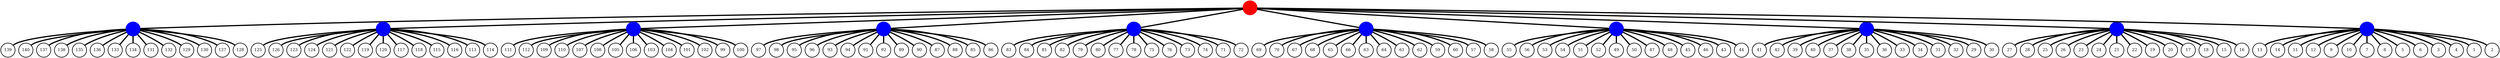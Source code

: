 graph Ptree {
x1 [label="" shape=point color=red fixedsize=true width=1 height=1 fontsize=20 penwidth=3];
x1x1 [label="" shape=point color=blue fixedsize=true width=1 height=1 fontsize=20 penwidth=3];
x1 -- x1x1 [color=black penwidth=6];
x1x1x1 [label="139" shape=circle color=black fixedsize=true width=1 height=1 fontsize=20 penwidth=3];
x1x1 -- x1x1x1 [color=black penwidth=6];
x1x1x2 [label="140" shape=circle color=black fixedsize=true width=1 height=1 fontsize=20 penwidth=3];
x1x1 -- x1x1x2 [color=black penwidth=6];
x1x1x3 [label="137" shape=circle color=black fixedsize=true width=1 height=1 fontsize=20 penwidth=3];
x1x1 -- x1x1x3 [color=black penwidth=6];
x1x1x4 [label="138" shape=circle color=black fixedsize=true width=1 height=1 fontsize=20 penwidth=3];
x1x1 -- x1x1x4 [color=black penwidth=6];
x1x1x5 [label="135" shape=circle color=black fixedsize=true width=1 height=1 fontsize=20 penwidth=3];
x1x1 -- x1x1x5 [color=black penwidth=6];
x1x1x6 [label="136" shape=circle color=black fixedsize=true width=1 height=1 fontsize=20 penwidth=3];
x1x1 -- x1x1x6 [color=black penwidth=6];
x1x1x7 [label="133" shape=circle color=black fixedsize=true width=1 height=1 fontsize=20 penwidth=3];
x1x1 -- x1x1x7 [color=black penwidth=6];
x1x1x8 [label="134" shape=circle color=black fixedsize=true width=1 height=1 fontsize=20 penwidth=3];
x1x1 -- x1x1x8 [color=black penwidth=6];
x1x1x9 [label="131" shape=circle color=black fixedsize=true width=1 height=1 fontsize=20 penwidth=3];
x1x1 -- x1x1x9 [color=black penwidth=6];
x1x1x10 [label="132" shape=circle color=black fixedsize=true width=1 height=1 fontsize=20 penwidth=3];
x1x1 -- x1x1x10 [color=black penwidth=6];
x1x1x11 [label="129" shape=circle color=black fixedsize=true width=1 height=1 fontsize=20 penwidth=3];
x1x1 -- x1x1x11 [color=black penwidth=6];
x1x1x12 [label="130" shape=circle color=black fixedsize=true width=1 height=1 fontsize=20 penwidth=3];
x1x1 -- x1x1x12 [color=black penwidth=6];
x1x1x13 [label="127" shape=circle color=black fixedsize=true width=1 height=1 fontsize=20 penwidth=3];
x1x1 -- x1x1x13 [color=black penwidth=6];
x1x1x14 [label="128" shape=circle color=black fixedsize=true width=1 height=1 fontsize=20 penwidth=3];
x1x1 -- x1x1x14 [color=black penwidth=6];
x1x2 [label="" shape=point color=blue fixedsize=true width=1 height=1 fontsize=20 penwidth=3];
x1 -- x1x2 [color=black penwidth=6];
x1x2x1 [label="125" shape=circle color=black fixedsize=true width=1 height=1 fontsize=20 penwidth=3];
x1x2 -- x1x2x1 [color=black penwidth=6];
x1x2x2 [label="126" shape=circle color=black fixedsize=true width=1 height=1 fontsize=20 penwidth=3];
x1x2 -- x1x2x2 [color=black penwidth=6];
x1x2x3 [label="123" shape=circle color=black fixedsize=true width=1 height=1 fontsize=20 penwidth=3];
x1x2 -- x1x2x3 [color=black penwidth=6];
x1x2x4 [label="124" shape=circle color=black fixedsize=true width=1 height=1 fontsize=20 penwidth=3];
x1x2 -- x1x2x4 [color=black penwidth=6];
x1x2x5 [label="121" shape=circle color=black fixedsize=true width=1 height=1 fontsize=20 penwidth=3];
x1x2 -- x1x2x5 [color=black penwidth=6];
x1x2x6 [label="122" shape=circle color=black fixedsize=true width=1 height=1 fontsize=20 penwidth=3];
x1x2 -- x1x2x6 [color=black penwidth=6];
x1x2x7 [label="119" shape=circle color=black fixedsize=true width=1 height=1 fontsize=20 penwidth=3];
x1x2 -- x1x2x7 [color=black penwidth=6];
x1x2x8 [label="120" shape=circle color=black fixedsize=true width=1 height=1 fontsize=20 penwidth=3];
x1x2 -- x1x2x8 [color=black penwidth=6];
x1x2x9 [label="117" shape=circle color=black fixedsize=true width=1 height=1 fontsize=20 penwidth=3];
x1x2 -- x1x2x9 [color=black penwidth=6];
x1x2x10 [label="118" shape=circle color=black fixedsize=true width=1 height=1 fontsize=20 penwidth=3];
x1x2 -- x1x2x10 [color=black penwidth=6];
x1x2x11 [label="115" shape=circle color=black fixedsize=true width=1 height=1 fontsize=20 penwidth=3];
x1x2 -- x1x2x11 [color=black penwidth=6];
x1x2x12 [label="116" shape=circle color=black fixedsize=true width=1 height=1 fontsize=20 penwidth=3];
x1x2 -- x1x2x12 [color=black penwidth=6];
x1x2x13 [label="113" shape=circle color=black fixedsize=true width=1 height=1 fontsize=20 penwidth=3];
x1x2 -- x1x2x13 [color=black penwidth=6];
x1x2x14 [label="114" shape=circle color=black fixedsize=true width=1 height=1 fontsize=20 penwidth=3];
x1x2 -- x1x2x14 [color=black penwidth=6];
x1x3 [label="" shape=point color=blue fixedsize=true width=1 height=1 fontsize=20 penwidth=3];
x1 -- x1x3 [color=black penwidth=6];
x1x3x1 [label="111" shape=circle color=black fixedsize=true width=1 height=1 fontsize=20 penwidth=3];
x1x3 -- x1x3x1 [color=black penwidth=6];
x1x3x2 [label="112" shape=circle color=black fixedsize=true width=1 height=1 fontsize=20 penwidth=3];
x1x3 -- x1x3x2 [color=black penwidth=6];
x1x3x3 [label="109" shape=circle color=black fixedsize=true width=1 height=1 fontsize=20 penwidth=3];
x1x3 -- x1x3x3 [color=black penwidth=6];
x1x3x4 [label="110" shape=circle color=black fixedsize=true width=1 height=1 fontsize=20 penwidth=3];
x1x3 -- x1x3x4 [color=black penwidth=6];
x1x3x5 [label="107" shape=circle color=black fixedsize=true width=1 height=1 fontsize=20 penwidth=3];
x1x3 -- x1x3x5 [color=black penwidth=6];
x1x3x6 [label="108" shape=circle color=black fixedsize=true width=1 height=1 fontsize=20 penwidth=3];
x1x3 -- x1x3x6 [color=black penwidth=6];
x1x3x7 [label="105" shape=circle color=black fixedsize=true width=1 height=1 fontsize=20 penwidth=3];
x1x3 -- x1x3x7 [color=black penwidth=6];
x1x3x8 [label="106" shape=circle color=black fixedsize=true width=1 height=1 fontsize=20 penwidth=3];
x1x3 -- x1x3x8 [color=black penwidth=6];
x1x3x9 [label="103" shape=circle color=black fixedsize=true width=1 height=1 fontsize=20 penwidth=3];
x1x3 -- x1x3x9 [color=black penwidth=6];
x1x3x10 [label="104" shape=circle color=black fixedsize=true width=1 height=1 fontsize=20 penwidth=3];
x1x3 -- x1x3x10 [color=black penwidth=6];
x1x3x11 [label="101" shape=circle color=black fixedsize=true width=1 height=1 fontsize=20 penwidth=3];
x1x3 -- x1x3x11 [color=black penwidth=6];
x1x3x12 [label="102" shape=circle color=black fixedsize=true width=1 height=1 fontsize=20 penwidth=3];
x1x3 -- x1x3x12 [color=black penwidth=6];
x1x3x13 [label="99" shape=circle color=black fixedsize=true width=1 height=1 fontsize=20 penwidth=3];
x1x3 -- x1x3x13 [color=black penwidth=6];
x1x3x14 [label="100" shape=circle color=black fixedsize=true width=1 height=1 fontsize=20 penwidth=3];
x1x3 -- x1x3x14 [color=black penwidth=6];
x1x4 [label="" shape=point color=blue fixedsize=true width=1 height=1 fontsize=20 penwidth=3];
x1 -- x1x4 [color=black penwidth=6];
x1x4x1 [label="97" shape=circle color=black fixedsize=true width=1 height=1 fontsize=20 penwidth=3];
x1x4 -- x1x4x1 [color=black penwidth=6];
x1x4x2 [label="98" shape=circle color=black fixedsize=true width=1 height=1 fontsize=20 penwidth=3];
x1x4 -- x1x4x2 [color=black penwidth=6];
x1x4x3 [label="95" shape=circle color=black fixedsize=true width=1 height=1 fontsize=20 penwidth=3];
x1x4 -- x1x4x3 [color=black penwidth=6];
x1x4x4 [label="96" shape=circle color=black fixedsize=true width=1 height=1 fontsize=20 penwidth=3];
x1x4 -- x1x4x4 [color=black penwidth=6];
x1x4x5 [label="93" shape=circle color=black fixedsize=true width=1 height=1 fontsize=20 penwidth=3];
x1x4 -- x1x4x5 [color=black penwidth=6];
x1x4x6 [label="94" shape=circle color=black fixedsize=true width=1 height=1 fontsize=20 penwidth=3];
x1x4 -- x1x4x6 [color=black penwidth=6];
x1x4x7 [label="91" shape=circle color=black fixedsize=true width=1 height=1 fontsize=20 penwidth=3];
x1x4 -- x1x4x7 [color=black penwidth=6];
x1x4x8 [label="92" shape=circle color=black fixedsize=true width=1 height=1 fontsize=20 penwidth=3];
x1x4 -- x1x4x8 [color=black penwidth=6];
x1x4x9 [label="89" shape=circle color=black fixedsize=true width=1 height=1 fontsize=20 penwidth=3];
x1x4 -- x1x4x9 [color=black penwidth=6];
x1x4x10 [label="90" shape=circle color=black fixedsize=true width=1 height=1 fontsize=20 penwidth=3];
x1x4 -- x1x4x10 [color=black penwidth=6];
x1x4x11 [label="87" shape=circle color=black fixedsize=true width=1 height=1 fontsize=20 penwidth=3];
x1x4 -- x1x4x11 [color=black penwidth=6];
x1x4x12 [label="88" shape=circle color=black fixedsize=true width=1 height=1 fontsize=20 penwidth=3];
x1x4 -- x1x4x12 [color=black penwidth=6];
x1x4x13 [label="85" shape=circle color=black fixedsize=true width=1 height=1 fontsize=20 penwidth=3];
x1x4 -- x1x4x13 [color=black penwidth=6];
x1x4x14 [label="86" shape=circle color=black fixedsize=true width=1 height=1 fontsize=20 penwidth=3];
x1x4 -- x1x4x14 [color=black penwidth=6];
x1x5 [label="" shape=point color=blue fixedsize=true width=1 height=1 fontsize=20 penwidth=3];
x1 -- x1x5 [color=black penwidth=6];
x1x5x1 [label="83" shape=circle color=black fixedsize=true width=1 height=1 fontsize=20 penwidth=3];
x1x5 -- x1x5x1 [color=black penwidth=6];
x1x5x2 [label="84" shape=circle color=black fixedsize=true width=1 height=1 fontsize=20 penwidth=3];
x1x5 -- x1x5x2 [color=black penwidth=6];
x1x5x3 [label="81" shape=circle color=black fixedsize=true width=1 height=1 fontsize=20 penwidth=3];
x1x5 -- x1x5x3 [color=black penwidth=6];
x1x5x4 [label="82" shape=circle color=black fixedsize=true width=1 height=1 fontsize=20 penwidth=3];
x1x5 -- x1x5x4 [color=black penwidth=6];
x1x5x5 [label="79" shape=circle color=black fixedsize=true width=1 height=1 fontsize=20 penwidth=3];
x1x5 -- x1x5x5 [color=black penwidth=6];
x1x5x6 [label="80" shape=circle color=black fixedsize=true width=1 height=1 fontsize=20 penwidth=3];
x1x5 -- x1x5x6 [color=black penwidth=6];
x1x5x7 [label="77" shape=circle color=black fixedsize=true width=1 height=1 fontsize=20 penwidth=3];
x1x5 -- x1x5x7 [color=black penwidth=6];
x1x5x8 [label="78" shape=circle color=black fixedsize=true width=1 height=1 fontsize=20 penwidth=3];
x1x5 -- x1x5x8 [color=black penwidth=6];
x1x5x9 [label="75" shape=circle color=black fixedsize=true width=1 height=1 fontsize=20 penwidth=3];
x1x5 -- x1x5x9 [color=black penwidth=6];
x1x5x10 [label="76" shape=circle color=black fixedsize=true width=1 height=1 fontsize=20 penwidth=3];
x1x5 -- x1x5x10 [color=black penwidth=6];
x1x5x11 [label="73" shape=circle color=black fixedsize=true width=1 height=1 fontsize=20 penwidth=3];
x1x5 -- x1x5x11 [color=black penwidth=6];
x1x5x12 [label="74" shape=circle color=black fixedsize=true width=1 height=1 fontsize=20 penwidth=3];
x1x5 -- x1x5x12 [color=black penwidth=6];
x1x5x13 [label="71" shape=circle color=black fixedsize=true width=1 height=1 fontsize=20 penwidth=3];
x1x5 -- x1x5x13 [color=black penwidth=6];
x1x5x14 [label="72" shape=circle color=black fixedsize=true width=1 height=1 fontsize=20 penwidth=3];
x1x5 -- x1x5x14 [color=black penwidth=6];
x1x6 [label="" shape=point color=blue fixedsize=true width=1 height=1 fontsize=20 penwidth=3];
x1 -- x1x6 [color=black penwidth=6];
x1x6x1 [label="69" shape=circle color=black fixedsize=true width=1 height=1 fontsize=20 penwidth=3];
x1x6 -- x1x6x1 [color=black penwidth=6];
x1x6x2 [label="70" shape=circle color=black fixedsize=true width=1 height=1 fontsize=20 penwidth=3];
x1x6 -- x1x6x2 [color=black penwidth=6];
x1x6x3 [label="67" shape=circle color=black fixedsize=true width=1 height=1 fontsize=20 penwidth=3];
x1x6 -- x1x6x3 [color=black penwidth=6];
x1x6x4 [label="68" shape=circle color=black fixedsize=true width=1 height=1 fontsize=20 penwidth=3];
x1x6 -- x1x6x4 [color=black penwidth=6];
x1x6x5 [label="65" shape=circle color=black fixedsize=true width=1 height=1 fontsize=20 penwidth=3];
x1x6 -- x1x6x5 [color=black penwidth=6];
x1x6x6 [label="66" shape=circle color=black fixedsize=true width=1 height=1 fontsize=20 penwidth=3];
x1x6 -- x1x6x6 [color=black penwidth=6];
x1x6x7 [label="63" shape=circle color=black fixedsize=true width=1 height=1 fontsize=20 penwidth=3];
x1x6 -- x1x6x7 [color=black penwidth=6];
x1x6x8 [label="64" shape=circle color=black fixedsize=true width=1 height=1 fontsize=20 penwidth=3];
x1x6 -- x1x6x8 [color=black penwidth=6];
x1x6x9 [label="61" shape=circle color=black fixedsize=true width=1 height=1 fontsize=20 penwidth=3];
x1x6 -- x1x6x9 [color=black penwidth=6];
x1x6x10 [label="62" shape=circle color=black fixedsize=true width=1 height=1 fontsize=20 penwidth=3];
x1x6 -- x1x6x10 [color=black penwidth=6];
x1x6x11 [label="59" shape=circle color=black fixedsize=true width=1 height=1 fontsize=20 penwidth=3];
x1x6 -- x1x6x11 [color=black penwidth=6];
x1x6x12 [label="60" shape=circle color=black fixedsize=true width=1 height=1 fontsize=20 penwidth=3];
x1x6 -- x1x6x12 [color=black penwidth=6];
x1x6x13 [label="57" shape=circle color=black fixedsize=true width=1 height=1 fontsize=20 penwidth=3];
x1x6 -- x1x6x13 [color=black penwidth=6];
x1x6x14 [label="58" shape=circle color=black fixedsize=true width=1 height=1 fontsize=20 penwidth=3];
x1x6 -- x1x6x14 [color=black penwidth=6];
x1x7 [label="" shape=point color=blue fixedsize=true width=1 height=1 fontsize=20 penwidth=3];
x1 -- x1x7 [color=black penwidth=6];
x1x7x1 [label="55" shape=circle color=black fixedsize=true width=1 height=1 fontsize=20 penwidth=3];
x1x7 -- x1x7x1 [color=black penwidth=6];
x1x7x2 [label="56" shape=circle color=black fixedsize=true width=1 height=1 fontsize=20 penwidth=3];
x1x7 -- x1x7x2 [color=black penwidth=6];
x1x7x3 [label="53" shape=circle color=black fixedsize=true width=1 height=1 fontsize=20 penwidth=3];
x1x7 -- x1x7x3 [color=black penwidth=6];
x1x7x4 [label="54" shape=circle color=black fixedsize=true width=1 height=1 fontsize=20 penwidth=3];
x1x7 -- x1x7x4 [color=black penwidth=6];
x1x7x5 [label="51" shape=circle color=black fixedsize=true width=1 height=1 fontsize=20 penwidth=3];
x1x7 -- x1x7x5 [color=black penwidth=6];
x1x7x6 [label="52" shape=circle color=black fixedsize=true width=1 height=1 fontsize=20 penwidth=3];
x1x7 -- x1x7x6 [color=black penwidth=6];
x1x7x7 [label="49" shape=circle color=black fixedsize=true width=1 height=1 fontsize=20 penwidth=3];
x1x7 -- x1x7x7 [color=black penwidth=6];
x1x7x8 [label="50" shape=circle color=black fixedsize=true width=1 height=1 fontsize=20 penwidth=3];
x1x7 -- x1x7x8 [color=black penwidth=6];
x1x7x9 [label="47" shape=circle color=black fixedsize=true width=1 height=1 fontsize=20 penwidth=3];
x1x7 -- x1x7x9 [color=black penwidth=6];
x1x7x10 [label="48" shape=circle color=black fixedsize=true width=1 height=1 fontsize=20 penwidth=3];
x1x7 -- x1x7x10 [color=black penwidth=6];
x1x7x11 [label="45" shape=circle color=black fixedsize=true width=1 height=1 fontsize=20 penwidth=3];
x1x7 -- x1x7x11 [color=black penwidth=6];
x1x7x12 [label="46" shape=circle color=black fixedsize=true width=1 height=1 fontsize=20 penwidth=3];
x1x7 -- x1x7x12 [color=black penwidth=6];
x1x7x13 [label="43" shape=circle color=black fixedsize=true width=1 height=1 fontsize=20 penwidth=3];
x1x7 -- x1x7x13 [color=black penwidth=6];
x1x7x14 [label="44" shape=circle color=black fixedsize=true width=1 height=1 fontsize=20 penwidth=3];
x1x7 -- x1x7x14 [color=black penwidth=6];
x1x8 [label="" shape=point color=blue fixedsize=true width=1 height=1 fontsize=20 penwidth=3];
x1 -- x1x8 [color=black penwidth=6];
x1x8x1 [label="41" shape=circle color=black fixedsize=true width=1 height=1 fontsize=20 penwidth=3];
x1x8 -- x1x8x1 [color=black penwidth=6];
x1x8x2 [label="42" shape=circle color=black fixedsize=true width=1 height=1 fontsize=20 penwidth=3];
x1x8 -- x1x8x2 [color=black penwidth=6];
x1x8x3 [label="39" shape=circle color=black fixedsize=true width=1 height=1 fontsize=20 penwidth=3];
x1x8 -- x1x8x3 [color=black penwidth=6];
x1x8x4 [label="40" shape=circle color=black fixedsize=true width=1 height=1 fontsize=20 penwidth=3];
x1x8 -- x1x8x4 [color=black penwidth=6];
x1x8x5 [label="37" shape=circle color=black fixedsize=true width=1 height=1 fontsize=20 penwidth=3];
x1x8 -- x1x8x5 [color=black penwidth=6];
x1x8x6 [label="38" shape=circle color=black fixedsize=true width=1 height=1 fontsize=20 penwidth=3];
x1x8 -- x1x8x6 [color=black penwidth=6];
x1x8x7 [label="35" shape=circle color=black fixedsize=true width=1 height=1 fontsize=20 penwidth=3];
x1x8 -- x1x8x7 [color=black penwidth=6];
x1x8x8 [label="36" shape=circle color=black fixedsize=true width=1 height=1 fontsize=20 penwidth=3];
x1x8 -- x1x8x8 [color=black penwidth=6];
x1x8x9 [label="33" shape=circle color=black fixedsize=true width=1 height=1 fontsize=20 penwidth=3];
x1x8 -- x1x8x9 [color=black penwidth=6];
x1x8x10 [label="34" shape=circle color=black fixedsize=true width=1 height=1 fontsize=20 penwidth=3];
x1x8 -- x1x8x10 [color=black penwidth=6];
x1x8x11 [label="31" shape=circle color=black fixedsize=true width=1 height=1 fontsize=20 penwidth=3];
x1x8 -- x1x8x11 [color=black penwidth=6];
x1x8x12 [label="32" shape=circle color=black fixedsize=true width=1 height=1 fontsize=20 penwidth=3];
x1x8 -- x1x8x12 [color=black penwidth=6];
x1x8x13 [label="29" shape=circle color=black fixedsize=true width=1 height=1 fontsize=20 penwidth=3];
x1x8 -- x1x8x13 [color=black penwidth=6];
x1x8x14 [label="30" shape=circle color=black fixedsize=true width=1 height=1 fontsize=20 penwidth=3];
x1x8 -- x1x8x14 [color=black penwidth=6];
x1x9 [label="" shape=point color=blue fixedsize=true width=1 height=1 fontsize=20 penwidth=3];
x1 -- x1x9 [color=black penwidth=6];
x1x9x1 [label="27" shape=circle color=black fixedsize=true width=1 height=1 fontsize=20 penwidth=3];
x1x9 -- x1x9x1 [color=black penwidth=6];
x1x9x2 [label="28" shape=circle color=black fixedsize=true width=1 height=1 fontsize=20 penwidth=3];
x1x9 -- x1x9x2 [color=black penwidth=6];
x1x9x3 [label="25" shape=circle color=black fixedsize=true width=1 height=1 fontsize=20 penwidth=3];
x1x9 -- x1x9x3 [color=black penwidth=6];
x1x9x4 [label="26" shape=circle color=black fixedsize=true width=1 height=1 fontsize=20 penwidth=3];
x1x9 -- x1x9x4 [color=black penwidth=6];
x1x9x5 [label="23" shape=circle color=black fixedsize=true width=1 height=1 fontsize=20 penwidth=3];
x1x9 -- x1x9x5 [color=black penwidth=6];
x1x9x6 [label="24" shape=circle color=black fixedsize=true width=1 height=1 fontsize=20 penwidth=3];
x1x9 -- x1x9x6 [color=black penwidth=6];
x1x9x7 [label="21" shape=circle color=black fixedsize=true width=1 height=1 fontsize=20 penwidth=3];
x1x9 -- x1x9x7 [color=black penwidth=6];
x1x9x8 [label="22" shape=circle color=black fixedsize=true width=1 height=1 fontsize=20 penwidth=3];
x1x9 -- x1x9x8 [color=black penwidth=6];
x1x9x9 [label="19" shape=circle color=black fixedsize=true width=1 height=1 fontsize=20 penwidth=3];
x1x9 -- x1x9x9 [color=black penwidth=6];
x1x9x10 [label="20" shape=circle color=black fixedsize=true width=1 height=1 fontsize=20 penwidth=3];
x1x9 -- x1x9x10 [color=black penwidth=6];
x1x9x11 [label="17" shape=circle color=black fixedsize=true width=1 height=1 fontsize=20 penwidth=3];
x1x9 -- x1x9x11 [color=black penwidth=6];
x1x9x12 [label="18" shape=circle color=black fixedsize=true width=1 height=1 fontsize=20 penwidth=3];
x1x9 -- x1x9x12 [color=black penwidth=6];
x1x9x13 [label="15" shape=circle color=black fixedsize=true width=1 height=1 fontsize=20 penwidth=3];
x1x9 -- x1x9x13 [color=black penwidth=6];
x1x9x14 [label="16" shape=circle color=black fixedsize=true width=1 height=1 fontsize=20 penwidth=3];
x1x9 -- x1x9x14 [color=black penwidth=6];
x1x10 [label="" shape=point color=blue fixedsize=true width=1 height=1 fontsize=20 penwidth=3];
x1 -- x1x10 [color=black penwidth=6];
x1x10x1 [label="13" shape=circle color=black fixedsize=true width=1 height=1 fontsize=20 penwidth=3];
x1x10 -- x1x10x1 [color=black penwidth=6];
x1x10x2 [label="14" shape=circle color=black fixedsize=true width=1 height=1 fontsize=20 penwidth=3];
x1x10 -- x1x10x2 [color=black penwidth=6];
x1x10x3 [label="11" shape=circle color=black fixedsize=true width=1 height=1 fontsize=20 penwidth=3];
x1x10 -- x1x10x3 [color=black penwidth=6];
x1x10x4 [label="12" shape=circle color=black fixedsize=true width=1 height=1 fontsize=20 penwidth=3];
x1x10 -- x1x10x4 [color=black penwidth=6];
x1x10x5 [label="9" shape=circle color=black fixedsize=true width=1 height=1 fontsize=20 penwidth=3];
x1x10 -- x1x10x5 [color=black penwidth=6];
x1x10x6 [label="10" shape=circle color=black fixedsize=true width=1 height=1 fontsize=20 penwidth=3];
x1x10 -- x1x10x6 [color=black penwidth=6];
x1x10x7 [label="7" shape=circle color=black fixedsize=true width=1 height=1 fontsize=20 penwidth=3];
x1x10 -- x1x10x7 [color=black penwidth=6];
x1x10x8 [label="8" shape=circle color=black fixedsize=true width=1 height=1 fontsize=20 penwidth=3];
x1x10 -- x1x10x8 [color=black penwidth=6];
x1x10x9 [label="5" shape=circle color=black fixedsize=true width=1 height=1 fontsize=20 penwidth=3];
x1x10 -- x1x10x9 [color=black penwidth=6];
x1x10x10 [label="6" shape=circle color=black fixedsize=true width=1 height=1 fontsize=20 penwidth=3];
x1x10 -- x1x10x10 [color=black penwidth=6];
x1x10x11 [label="3" shape=circle color=black fixedsize=true width=1 height=1 fontsize=20 penwidth=3];
x1x10 -- x1x10x11 [color=black penwidth=6];
x1x10x12 [label="4" shape=circle color=black fixedsize=true width=1 height=1 fontsize=20 penwidth=3];
x1x10 -- x1x10x12 [color=black penwidth=6];
x1x10x13 [label="1" shape=circle color=black fixedsize=true width=1 height=1 fontsize=20 penwidth=3];
x1x10 -- x1x10x13 [color=black penwidth=6];
x1x10x14 [label="2" shape=circle color=black fixedsize=true width=1 height=1 fontsize=20 penwidth=3];
x1x10 -- x1x10x14 [color=black penwidth=6];
}